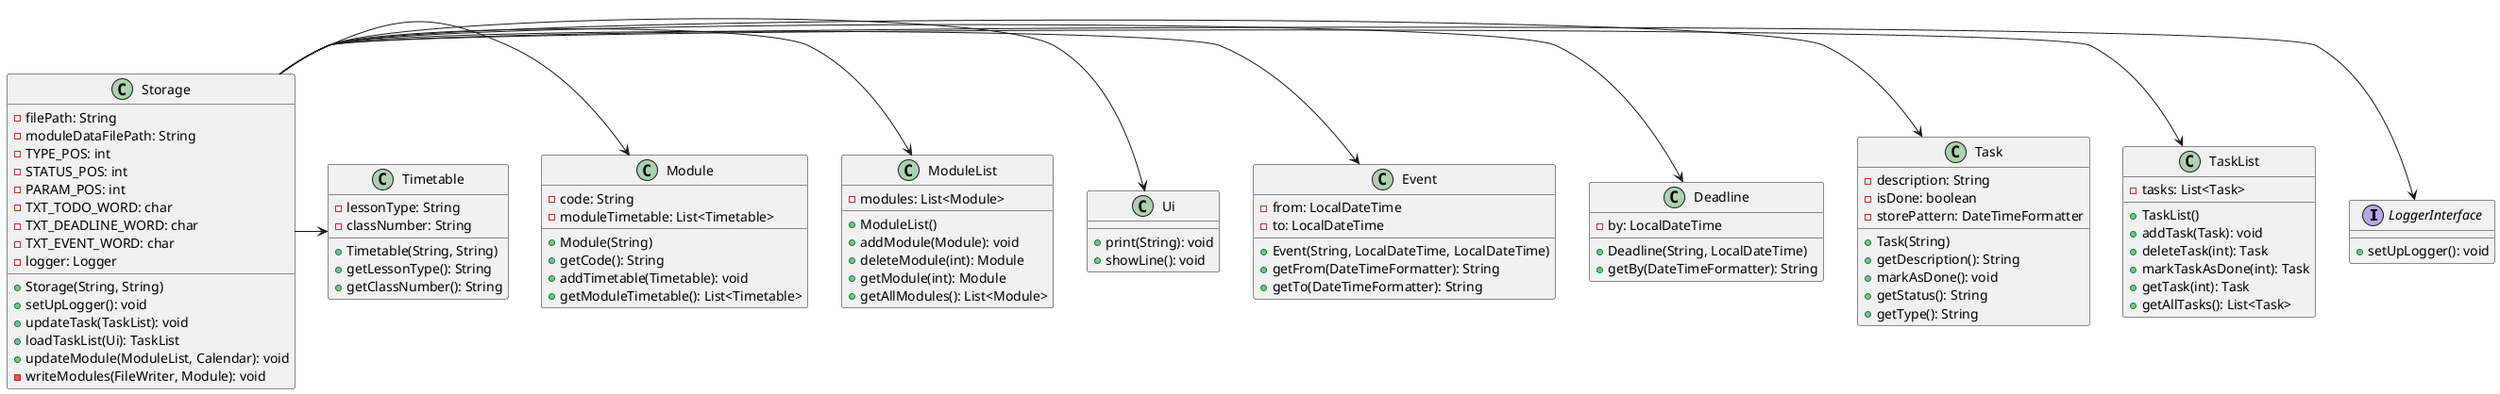 @startuml
'https://plantuml.com/class-diagram


interface LoggerInterface {
    + setUpLogger(): void
}

class Storage {
    - filePath: String
    - moduleDataFilePath: String
    - TYPE_POS: int
    - STATUS_POS: int
    - PARAM_POS: int
    - TXT_TODO_WORD: char
    - TXT_DEADLINE_WORD: char
    - TXT_EVENT_WORD: char
    - logger: Logger

    + Storage(String, String)
    + setUpLogger(): void
    + updateTask(TaskList): void
    + loadTaskList(Ui): TaskList
    + updateModule(ModuleList, Calendar): void
    - writeModules(FileWriter, Module): void
}

class TaskList {
    - tasks: List<Task>

    + TaskList()
    + addTask(Task): void
    + deleteTask(int): Task
    + markTaskAsDone(int): Task
    + getTask(int): Task
    + getAllTasks(): List<Task>
}

class Task {
    - description: String
    - isDone: boolean
    - storePattern: DateTimeFormatter

    + Task(String)
    + getDescription(): String
    + markAsDone(): void
    + getStatus(): String
    + getType(): String
}

class Deadline {
    - by: LocalDateTime

    + Deadline(String, LocalDateTime)
    + getBy(DateTimeFormatter): String
}

class Event {
    - from: LocalDateTime
    - to: LocalDateTime

    + Event(String, LocalDateTime, LocalDateTime)
    + getFrom(DateTimeFormatter): String
    + getTo(DateTimeFormatter): String
}

class Ui {
    + print(String): void
    + showLine(): void
}

class ModuleList {
    - modules: List<Module>

    + ModuleList()
    + addModule(Module): void
    + deleteModule(int): Module
    + getModule(int): Module
    + getAllModules(): List<Module>
}

class Module {
    - code: String
    - moduleTimetable: List<Timetable>

    + Module(String)
    + getCode(): String
    + addTimetable(Timetable): void
    + getModuleTimetable(): List<Timetable>
}

class Timetable {
    - lessonType: String
    - classNumber: String

    + Timetable(String, String)
    + getLessonType(): String
    + getClassNumber(): String
}

Storage -> LoggerInterface
Storage -> TaskList
Storage -> Task
Storage -> Deadline
Storage -> Event
Storage -> Ui
Storage -> ModuleList
Storage -> Module
Storage -> Timetable

@enduml
